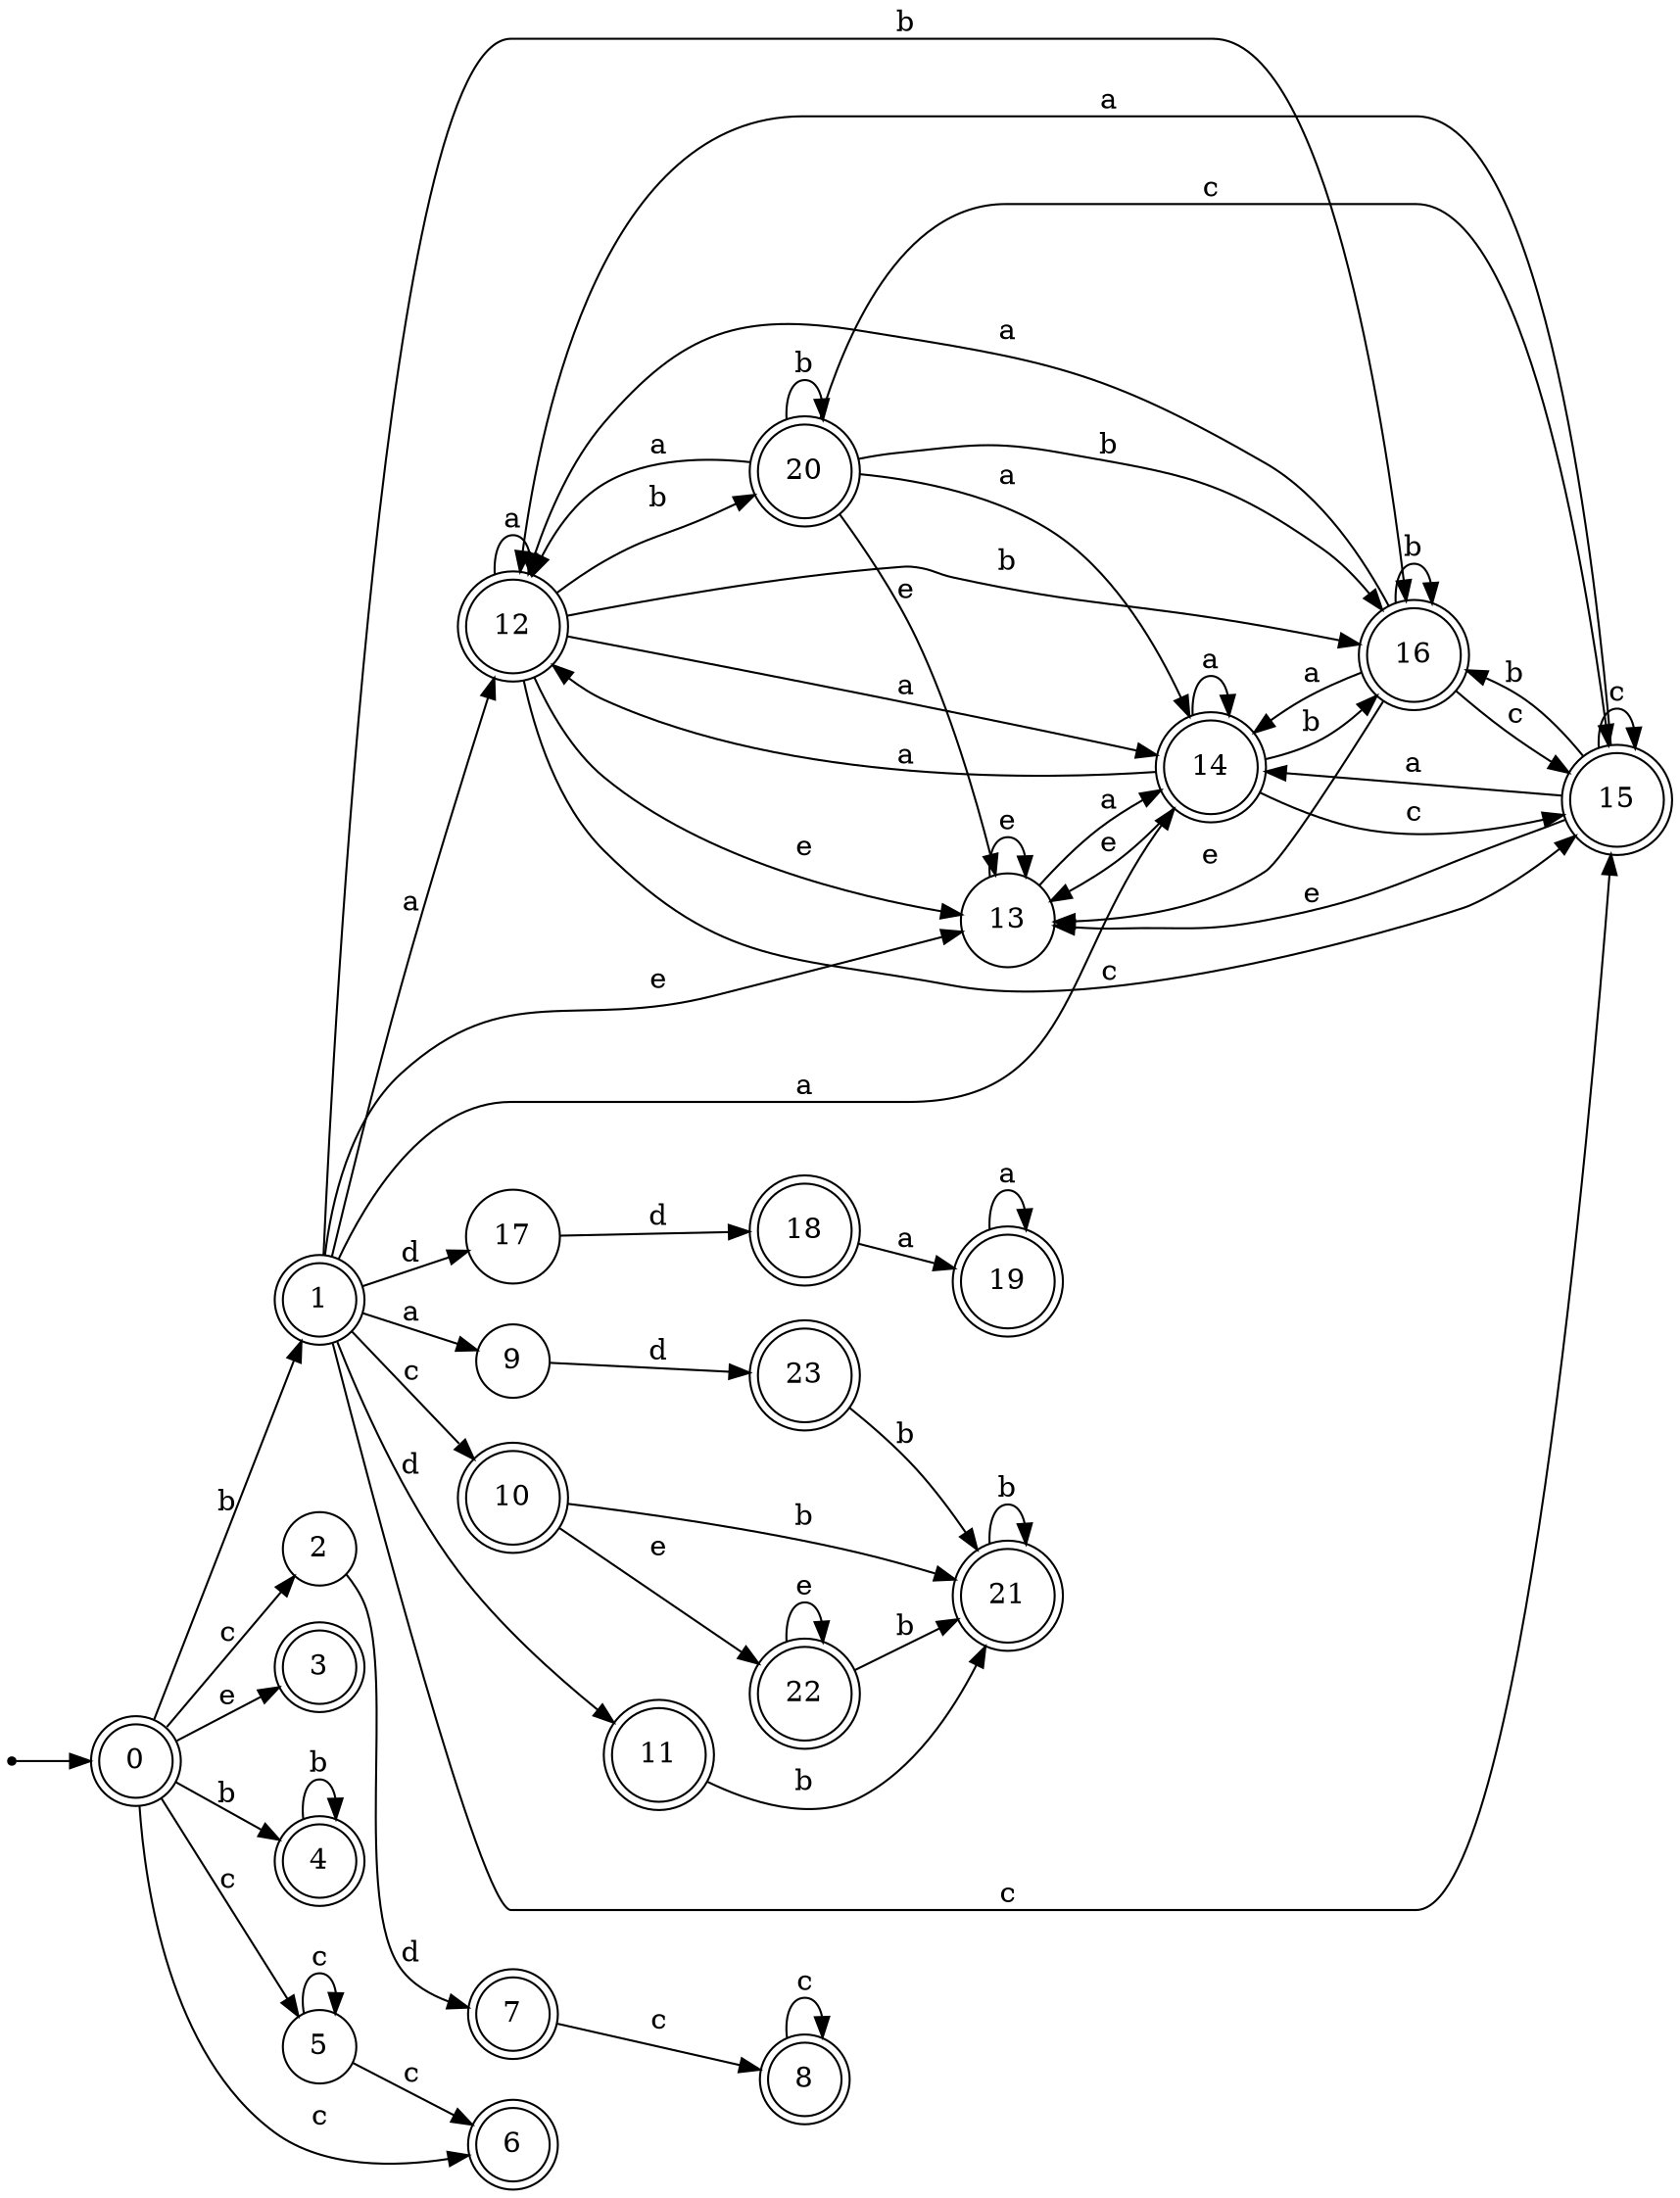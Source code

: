 digraph finite_state_machine {
rankdir=LR;
size="20,20";
node [shape = point]; "dummy0"
node [shape = doublecircle]; "0";"dummy0" -> "0";
node [shape = doublecircle]; "1";node [shape = circle]; "2";
node [shape = doublecircle]; "3";node [shape = doublecircle]; "4";node [shape = circle]; "5";
node [shape = doublecircle]; "6";node [shape = doublecircle]; "7";node [shape = doublecircle]; "8";node [shape = circle]; "9";
node [shape = doublecircle]; "10";node [shape = doublecircle]; "11";node [shape = doublecircle]; "12";node [shape = circle]; "13";
node [shape = doublecircle]; "14";node [shape = doublecircle]; "15";node [shape = doublecircle]; "16";node [shape = circle]; "17";
node [shape = doublecircle]; "18";node [shape = doublecircle]; "19";node [shape = doublecircle]; "20";node [shape = doublecircle]; "21";node [shape = doublecircle]; "22";node [shape = doublecircle]; "23";"0" -> "1" [label = "b"];
 "0" -> "4" [label = "b"];
 "0" -> "2" [label = "c"];
 "0" -> "5" [label = "c"];
 "0" -> "6" [label = "c"];
 "0" -> "3" [label = "e"];
 "5" -> "5" [label = "c"];
 "5" -> "6" [label = "c"];
 "4" -> "4" [label = "b"];
 "2" -> "7" [label = "d"];
 "7" -> "8" [label = "c"];
 "8" -> "8" [label = "c"];
 "1" -> "9" [label = "a"];
 "1" -> "12" [label = "a"];
 "1" -> "14" [label = "a"];
 "1" -> "10" [label = "c"];
 "1" -> "15" [label = "c"];
 "1" -> "17" [label = "d"];
 "1" -> "11" [label = "d"];
 "1" -> "13" [label = "e"];
 "1" -> "16" [label = "b"];
 "17" -> "18" [label = "d"];
 "18" -> "19" [label = "a"];
 "19" -> "19" [label = "a"];
 "16" -> "16" [label = "b"];
 "16" -> "12" [label = "a"];
 "16" -> "14" [label = "a"];
 "16" -> "13" [label = "e"];
 "16" -> "15" [label = "c"];
 "15" -> "15" [label = "c"];
 "15" -> "12" [label = "a"];
 "15" -> "14" [label = "a"];
 "15" -> "13" [label = "e"];
 "15" -> "16" [label = "b"];
 "14" -> "12" [label = "a"];
 "14" -> "14" [label = "a"];
 "14" -> "13" [label = "e"];
 "14" -> "15" [label = "c"];
 "14" -> "16" [label = "b"];
 "13" -> "13" [label = "e"];
 "13" -> "14" [label = "a"];
 "12" -> "12" [label = "a"];
 "12" -> "14" [label = "a"];
 "12" -> "16" [label = "b"];
 "12" -> "20" [label = "b"];
 "12" -> "13" [label = "e"];
 "12" -> "15" [label = "c"];
 "20" -> "16" [label = "b"];
 "20" -> "20" [label = "b"];
 "20" -> "12" [label = "a"];
 "20" -> "14" [label = "a"];
 "20" -> "13" [label = "e"];
 "20" -> "15" [label = "c"];
 "11" -> "21" [label = "b"];
 "21" -> "21" [label = "b"];
 "10" -> "22" [label = "e"];
 "10" -> "21" [label = "b"];
 "22" -> "22" [label = "e"];
 "22" -> "21" [label = "b"];
 "9" -> "23" [label = "d"];
 "23" -> "21" [label = "b"];
 }
